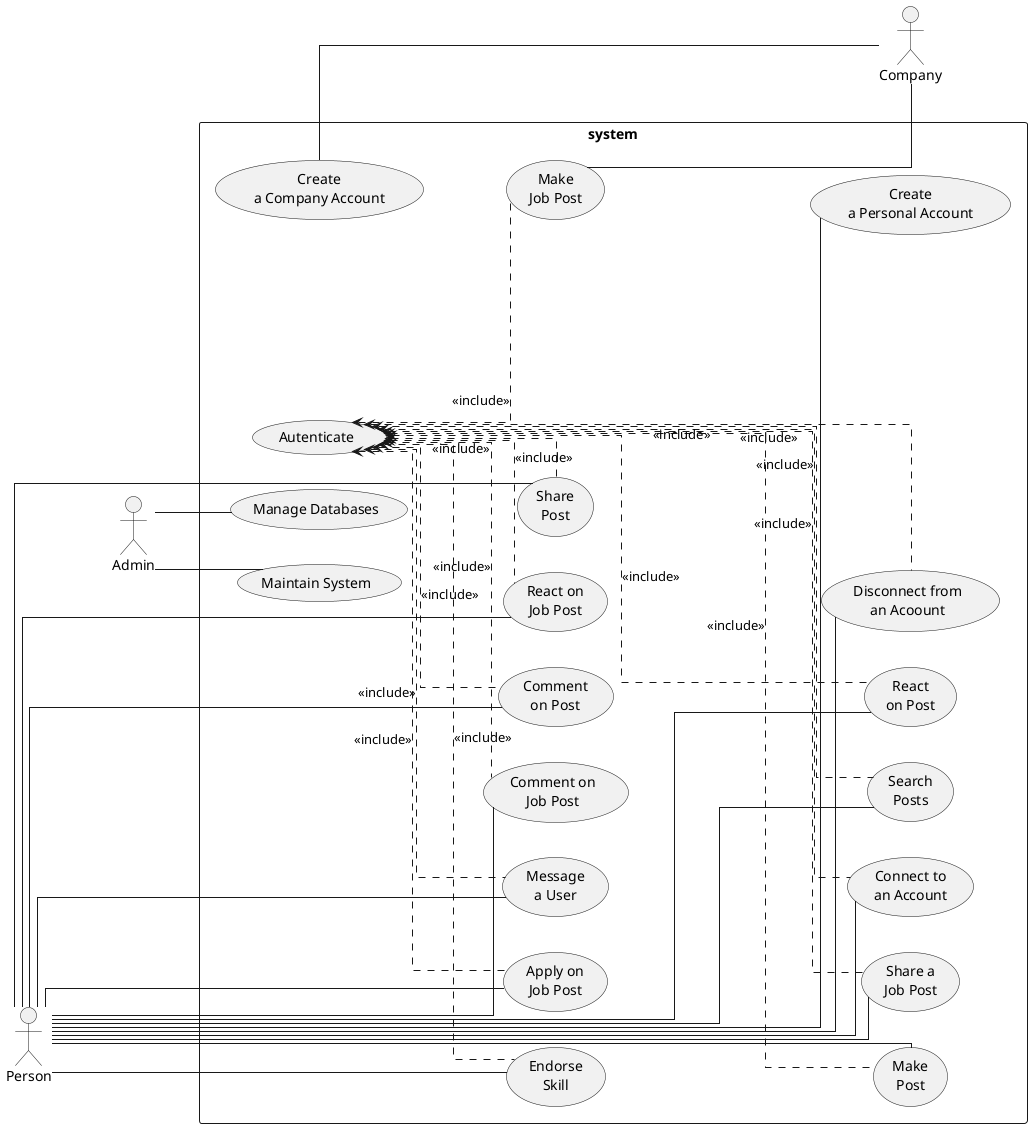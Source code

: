 @startuml

left to right direction
skinparam linetype ortho

rectangle system {
    (Autenticate) as u0
    (Create\na Personal Account) as cpa
    (Create\na Company Account) as cca
    (Connect to\nan Account) as ca
    (Disconnect from\nan Acoount) as da
    (Search\nPosts) as sp
    (Search\nJob Posts) as sjp
    (Make\nPost) as mp
    (React\non Post) as rp
    (Comment\non Post) as cp
    (Share\nPost) as sh_p
    (Message\na User) as mu
    (Make\nJob Post) as mjp
    (React on\nJob Post) as rjp
    (Comment on\nJob Post) as cjp
    (Share a\nJob Post) as sjp
    (Apply on\nJob Post) as ajp
    (Endorse\nSkill) as es

    (Manage Databases) as md
    (Maintain System) as ms

    u0 <.. sp: <<include>>
    u0 <.. mp: <<include>>
    u0 <.. rp: <<include>>
    u0 <.. cp: <<include>>
    u0 <.. ca: <<include>>
    u0 <.. da: <<include>>
    u0 <.. mu: <<include>>
    u0 <.. es: <<include>>
    u0 <.. ajp: <<include>>
    u0 <.. sjp: <<include>>
    u0 <.. mjp: <<include>>
    u0 <.. rjp: <<include>>
    u0 <.. cjp: <<include>>
    u0 <.. sh_p: <<include>>
}

es    --[hidden]d-- mp
ajp   --[hidden]d--   sjp
cjp   --[hidden]d--   sp
rjp   --[hidden]d--   da
mu    --[hidden]d--  ca
sh_p  --[hidden]d--  cpa
cp--[hidden]d--rp

:Person: --d-- es
:Person: --d-- ajp
:Person: --d-- cjp
:Person: --d-- rjp
:Person: --d-- mu
:Person: --d-- sh_p
:Person: --d-- cp
:Person: --d-- rp
:Person: --d-- mp
:Person: --d-- sjp
:Person: --d-- sp
:Person: --d-- da
:Person: --d-- ca
:Person: --d-- cpa
:Company: --u-- cca
:Company: --u-- mjp

:Admin: -- ms
:Admin: -- md

@enduml
